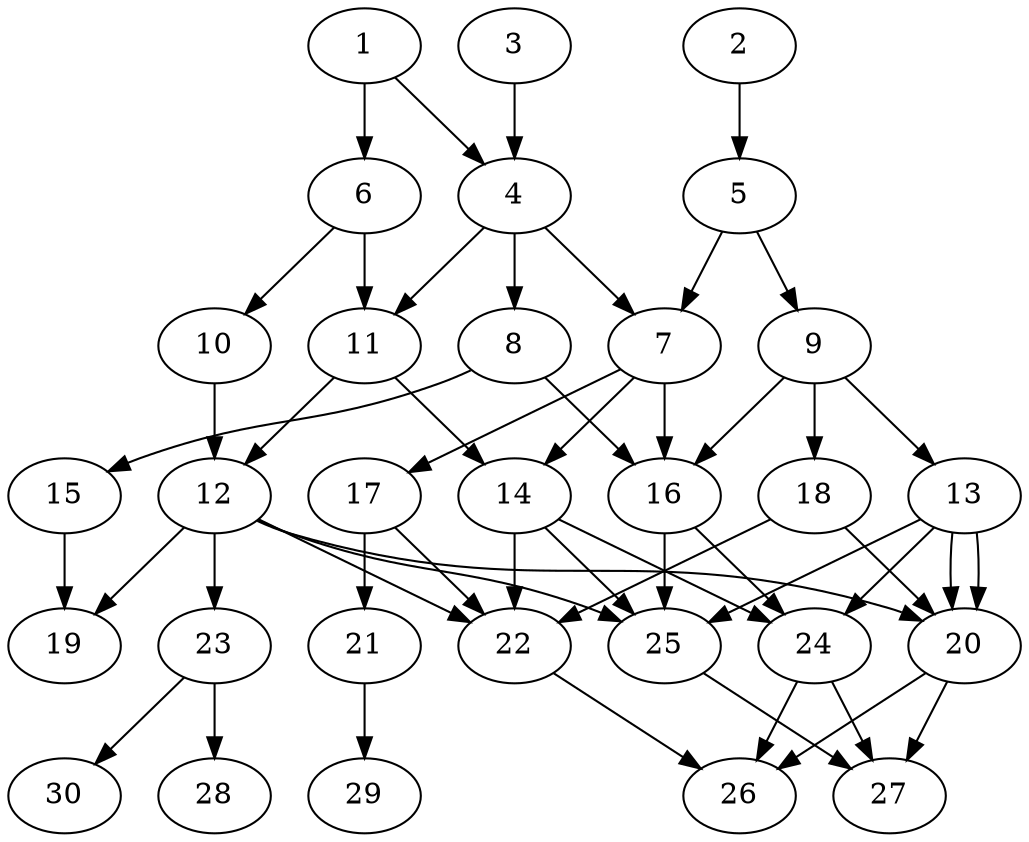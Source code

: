 // DAG (tier=2-normal, mode=data, n=30, ccr=0.407, fat=0.559, density=0.576, regular=0.402, jump=0.107, mindata=2097152, maxdata=16777216)
// DAG automatically generated by daggen at Sun Aug 24 16:33:33 2025
// /home/ermia/Project/Environments/daggen/bin/daggen --dot --ccr 0.407 --fat 0.559 --regular 0.402 --density 0.576 --jump 0.107 --mindata 2097152 --maxdata 16777216 -n 30 
digraph G {
  1 [size="3344824130086080", alpha="0.05", expect_size="1672412065043040"]
  1 -> 4 [size ="82550353559552"]
  1 -> 6 [size ="82550353559552"]
  2 [size="3081582422841983238144", alpha="0.16", expect_size="1540791211420991619072"]
  2 -> 5 [size ="1694100533280768"]
  3 [size="540601647467520", alpha="0.09", expect_size="270300823733760"]
  3 -> 4 [size ="47038481825792"]
  4 [size="101373467189336880", alpha="0.16", expect_size="50686733594668440"]
  4 -> 7 [size ="1609123758080000"]
  4 -> 8 [size ="1609123758080000"]
  4 -> 11 [size ="1609123758080000"]
  5 [size="15480141028012032", alpha="0.04", expect_size="7740070514006016"]
  5 -> 7 [size ="733353082880000"]
  5 -> 9 [size ="733353082880000"]
  6 [size="659877274274959982592", alpha="0.02", expect_size="329938637137479991296"]
  6 -> 10 [size ="606362174226432"]
  6 -> 11 [size ="606362174226432"]
  7 [size="14131942030691246", alpha="0.18", expect_size="7065971015345623"]
  7 -> 14 [size ="571364943593472"]
  7 -> 16 [size ="571364943593472"]
  7 -> 17 [size ="571364943593472"]
  8 [size="2818173734270000", alpha="0.02", expect_size="1409086867135000"]
  8 -> 15 [size ="45150843699200"]
  8 -> 16 [size ="45150843699200"]
  9 [size="2422983167181117952", alpha="0.08", expect_size="1211491583590558976"]
  9 -> 13 [size ="833333453914112"]
  9 -> 16 [size ="833333453914112"]
  9 -> 18 [size ="833333453914112"]
  10 [size="310806015299813376000", alpha="0.07", expect_size="155403007649906688000"]
  10 -> 12 [size ="367070596300800"]
  11 [size="792410374259911808", alpha="0.02", expect_size="396205187129955904"]
  11 -> 12 [size ="296179636109312"]
  11 -> 14 [size ="296179636109312"]
  12 [size="1560656130798508288", alpha="0.08", expect_size="780328065399254144"]
  12 -> 19 [size ="1872116861370368"]
  12 -> 20 [size ="1872116861370368"]
  12 -> 22 [size ="1872116861370368"]
  12 -> 23 [size ="1872116861370368"]
  12 -> 25 [size ="1872116861370368"]
  13 [size="1252399719755865088", alpha="0.17", expect_size="626199859877932544"]
  13 -> 20 [size ="513771000823808"]
  13 -> 20 [size ="513771000823808"]
  13 -> 24 [size ="513771000823808"]
  13 -> 25 [size ="513771000823808"]
  14 [size="3748594171632601600", alpha="0.06", expect_size="1874297085816300800"]
  14 -> 22 [size ="1707239064731648"]
  14 -> 24 [size ="1707239064731648"]
  14 -> 25 [size ="1707239064731648"]
  15 [size="4474349880768737574912", alpha="0.20", expect_size="2237174940384368787456"]
  15 -> 19 [size ="2172250711130112"]
  16 [size="461032661653592256", alpha="0.15", expect_size="230516330826796128"]
  16 -> 24 [size ="205375806636032"]
  16 -> 25 [size ="205375806636032"]
  17 [size="2085514092326781440", alpha="0.01", expect_size="1042757046163390720"]
  17 -> 21 [size ="1310929723588608"]
  17 -> 22 [size ="1310929723588608"]
  18 [size="31941757706197912", alpha="0.19", expect_size="15970878853098956"]
  18 -> 20 [size ="1133446701252608"]
  18 -> 22 [size ="1133446701252608"]
  19 [size="234839433281536000000", alpha="0.04", expect_size="117419716640768000000"]
  20 [size="1077004880011536896", alpha="0.15", expect_size="538502440005768448"]
  20 -> 26 [size ="386521421053952"]
  20 -> 27 [size ="386521421053952"]
  21 [size="1155905588851164672", alpha="0.12", expect_size="577952794425582336"]
  21 -> 29 [size ="1398763214077952"]
  22 [size="65855874891435568", alpha="0.17", expect_size="32927937445717784"]
  22 -> 26 [size ="1699111074004992"]
  23 [size="19956315327609580", alpha="0.20", expect_size="9978157663804790"]
  23 -> 28 [size ="1467616572997632"]
  23 -> 30 [size ="1467616572997632"]
  24 [size="4892686325107442688", alpha="0.12", expect_size="2446343162553721344"]
  24 -> 26 [size ="1723312753344512"]
  24 -> 27 [size ="1723312753344512"]
  25 [size="1253195947909848832", alpha="0.01", expect_size="626597973954924416"]
  25 -> 27 [size ="472488555315200"]
  26 [size="195933427817252913152", alpha="0.11", expect_size="97966713908626456576"]
  27 [size="76031578291564144", alpha="0.10", expect_size="38015789145782072"]
  28 [size="2514941993580568064", alpha="0.15", expect_size="1257470996790284032"]
  29 [size="697837667895394435072", alpha="0.06", expect_size="348918833947697217536"]
  30 [size="469443740879349952", alpha="0.03", expect_size="234721870439674976"]
}